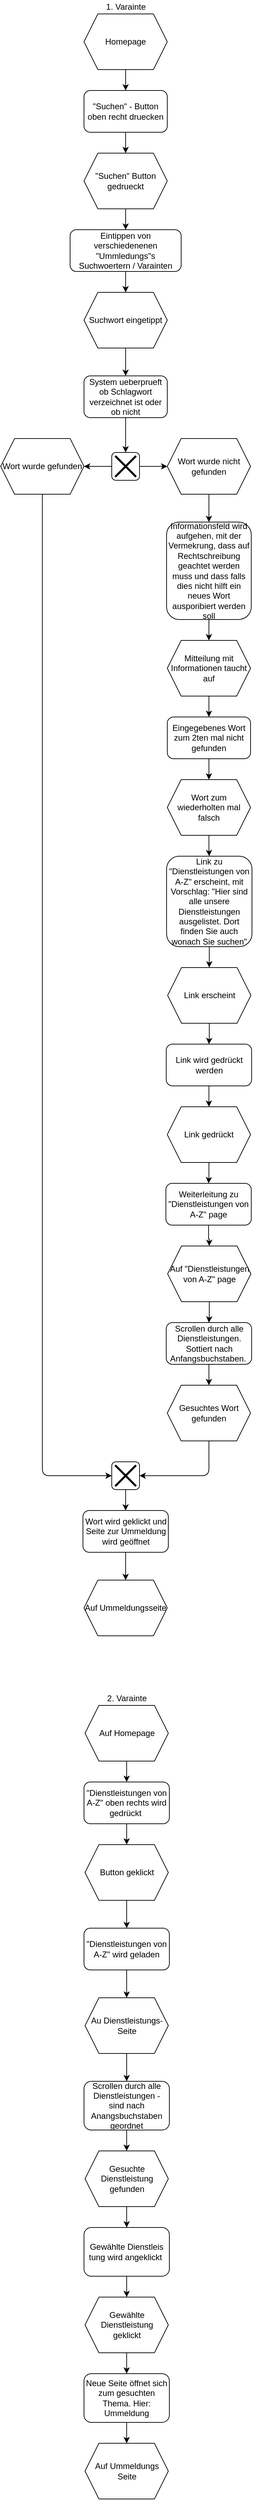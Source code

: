<mxfile version="14.4.3" type="device"><diagram id="G_YZDKNzbRL_dlw0LyYw" name="Seite-1"><mxGraphModel dx="1586" dy="936" grid="1" gridSize="10" guides="1" tooltips="1" connect="1" arrows="1" fold="1" page="1" pageScale="1" pageWidth="827" pageHeight="1169" math="0" shadow="0"><root><mxCell id="0"/><mxCell id="1" parent="0"/><mxCell id="aVModqkjIhdXBAJHc78Y-1" value="1. Varainte" style="text;html=1;align=center;verticalAlign=middle;resizable=0;points=[];autosize=1;" vertex="1" parent="1"><mxGeometry x="343" y="60" width="70" height="20" as="geometry"/></mxCell><mxCell id="aVModqkjIhdXBAJHc78Y-21" value="" style="edgeStyle=orthogonalEdgeStyle;rounded=0;orthogonalLoop=1;jettySize=auto;html=1;" edge="1" parent="1" source="aVModqkjIhdXBAJHc78Y-2" target="aVModqkjIhdXBAJHc78Y-3"><mxGeometry relative="1" as="geometry"/></mxCell><mxCell id="aVModqkjIhdXBAJHc78Y-2" value="Homepage" style="shape=hexagon;perimeter=hexagonPerimeter2;whiteSpace=wrap;html=1;fixedSize=1;" vertex="1" parent="1"><mxGeometry x="318" y="80" width="120" height="80" as="geometry"/></mxCell><mxCell id="aVModqkjIhdXBAJHc78Y-22" value="" style="edgeStyle=orthogonalEdgeStyle;rounded=0;orthogonalLoop=1;jettySize=auto;html=1;" edge="1" parent="1" source="aVModqkjIhdXBAJHc78Y-3" target="aVModqkjIhdXBAJHc78Y-4"><mxGeometry relative="1" as="geometry"/></mxCell><mxCell id="aVModqkjIhdXBAJHc78Y-3" value="&quot;Suchen&quot; - Button oben recht druecken" style="rounded=1;whiteSpace=wrap;html=1;" vertex="1" parent="1"><mxGeometry x="318" y="190" width="120" height="60" as="geometry"/></mxCell><mxCell id="aVModqkjIhdXBAJHc78Y-23" value="" style="edgeStyle=orthogonalEdgeStyle;rounded=0;orthogonalLoop=1;jettySize=auto;html=1;" edge="1" parent="1" source="aVModqkjIhdXBAJHc78Y-4" target="aVModqkjIhdXBAJHc78Y-5"><mxGeometry relative="1" as="geometry"/></mxCell><mxCell id="aVModqkjIhdXBAJHc78Y-4" value="&quot;Suchen&quot; Button gedrueckt" style="shape=hexagon;perimeter=hexagonPerimeter2;whiteSpace=wrap;html=1;fixedSize=1;" vertex="1" parent="1"><mxGeometry x="318" y="280" width="120" height="80" as="geometry"/></mxCell><mxCell id="aVModqkjIhdXBAJHc78Y-24" value="" style="edgeStyle=orthogonalEdgeStyle;rounded=0;orthogonalLoop=1;jettySize=auto;html=1;" edge="1" parent="1" source="aVModqkjIhdXBAJHc78Y-5" target="aVModqkjIhdXBAJHc78Y-6"><mxGeometry relative="1" as="geometry"/></mxCell><mxCell id="aVModqkjIhdXBAJHc78Y-5" value="Eintippen von verschiedenenen &quot;Ummledungs&quot;s Suchwoertern / Varainten" style="rounded=1;whiteSpace=wrap;html=1;" vertex="1" parent="1"><mxGeometry x="298" y="390" width="160" height="60" as="geometry"/></mxCell><mxCell id="aVModqkjIhdXBAJHc78Y-26" value="" style="edgeStyle=orthogonalEdgeStyle;rounded=0;orthogonalLoop=1;jettySize=auto;html=1;" edge="1" parent="1" source="aVModqkjIhdXBAJHc78Y-6" target="aVModqkjIhdXBAJHc78Y-10"><mxGeometry relative="1" as="geometry"/></mxCell><mxCell id="aVModqkjIhdXBAJHc78Y-6" value="Suchwort eingetippt" style="shape=hexagon;perimeter=hexagonPerimeter2;whiteSpace=wrap;html=1;fixedSize=1;" vertex="1" parent="1"><mxGeometry x="318" y="480" width="120" height="80" as="geometry"/></mxCell><mxCell id="aVModqkjIhdXBAJHc78Y-18" value="" style="edgeStyle=orthogonalEdgeStyle;rounded=0;orthogonalLoop=1;jettySize=auto;html=1;" edge="1" parent="1" source="aVModqkjIhdXBAJHc78Y-8" target="aVModqkjIhdXBAJHc78Y-9"><mxGeometry relative="1" as="geometry"/></mxCell><mxCell id="aVModqkjIhdXBAJHc78Y-8" value="Wort wurde nicht gefunden" style="shape=hexagon;perimeter=hexagonPerimeter2;whiteSpace=wrap;html=1;fixedSize=1;" vertex="1" parent="1"><mxGeometry x="438" y="690" width="120" height="80" as="geometry"/></mxCell><mxCell id="aVModqkjIhdXBAJHc78Y-29" value="" style="edgeStyle=orthogonalEdgeStyle;rounded=0;orthogonalLoop=1;jettySize=auto;html=1;" edge="1" parent="1" source="aVModqkjIhdXBAJHc78Y-9" target="aVModqkjIhdXBAJHc78Y-28"><mxGeometry relative="1" as="geometry"/></mxCell><mxCell id="aVModqkjIhdXBAJHc78Y-9" value="Informationsfeld wird aufgehen, mit der Vermekrung, dass auf Rechtschreibung geachtet werden muss und dass falls dies nicht hilft ein neues Wort ausporibiert werden soll" style="rounded=1;whiteSpace=wrap;html=1;" vertex="1" parent="1"><mxGeometry x="437" y="810" width="122" height="140" as="geometry"/></mxCell><mxCell id="aVModqkjIhdXBAJHc78Y-27" value="" style="edgeStyle=orthogonalEdgeStyle;rounded=0;orthogonalLoop=1;jettySize=auto;html=1;entryX=0.5;entryY=0;entryDx=0;entryDy=0;" edge="1" parent="1" source="aVModqkjIhdXBAJHc78Y-10" target="aVModqkjIhdXBAJHc78Y-13"><mxGeometry relative="1" as="geometry"/></mxCell><mxCell id="aVModqkjIhdXBAJHc78Y-10" value="System ueberprueft ob Schlagwort verzeichnet ist oder ob nicht" style="rounded=1;whiteSpace=wrap;html=1;" vertex="1" parent="1"><mxGeometry x="318" y="600" width="120" height="60" as="geometry"/></mxCell><mxCell id="aVModqkjIhdXBAJHc78Y-11" value="Wort wurde gefunden" style="shape=hexagon;perimeter=hexagonPerimeter2;whiteSpace=wrap;html=1;fixedSize=1;" vertex="1" parent="1"><mxGeometry x="198" y="690" width="120" height="80" as="geometry"/></mxCell><mxCell id="aVModqkjIhdXBAJHc78Y-13" value="" style="rounded=1;whiteSpace=wrap;html=1;" vertex="1" parent="1"><mxGeometry x="358" y="710" width="40" height="40" as="geometry"/></mxCell><mxCell id="aVModqkjIhdXBAJHc78Y-15" value="" style="edgeStyle=orthogonalEdgeStyle;rounded=0;orthogonalLoop=1;jettySize=auto;html=1;exitX=0;exitY=0.5;exitDx=0;exitDy=0;" edge="1" parent="1" source="aVModqkjIhdXBAJHc78Y-13"><mxGeometry relative="1" as="geometry"><mxPoint x="350" y="730" as="sourcePoint"/><mxPoint x="318" y="730" as="targetPoint"/></mxGeometry></mxCell><mxCell id="aVModqkjIhdXBAJHc78Y-16" value="" style="edgeStyle=orthogonalEdgeStyle;rounded=0;orthogonalLoop=1;jettySize=auto;html=1;exitX=1;exitY=0.5;exitDx=0;exitDy=0;" edge="1" parent="1" source="aVModqkjIhdXBAJHc78Y-13"><mxGeometry relative="1" as="geometry"><mxPoint x="400" y="730" as="sourcePoint"/><mxPoint x="438" y="730" as="targetPoint"/></mxGeometry></mxCell><mxCell id="aVModqkjIhdXBAJHc78Y-14" value="" style="shape=umlDestroy;whiteSpace=wrap;html=1;strokeWidth=3;rounded=1;" vertex="1" parent="1"><mxGeometry x="363" y="715" width="30" height="30" as="geometry"/></mxCell><mxCell id="aVModqkjIhdXBAJHc78Y-31" value="" style="edgeStyle=orthogonalEdgeStyle;rounded=0;orthogonalLoop=1;jettySize=auto;html=1;" edge="1" parent="1" source="aVModqkjIhdXBAJHc78Y-28" target="aVModqkjIhdXBAJHc78Y-30"><mxGeometry relative="1" as="geometry"/></mxCell><mxCell id="aVModqkjIhdXBAJHc78Y-28" value="Mitteilung mit Informationen taucht auf" style="shape=hexagon;perimeter=hexagonPerimeter2;whiteSpace=wrap;html=1;fixedSize=1;" vertex="1" parent="1"><mxGeometry x="438" y="980" width="120" height="80" as="geometry"/></mxCell><mxCell id="aVModqkjIhdXBAJHc78Y-33" value="" style="edgeStyle=orthogonalEdgeStyle;rounded=0;orthogonalLoop=1;jettySize=auto;html=1;" edge="1" parent="1" source="aVModqkjIhdXBAJHc78Y-30" target="aVModqkjIhdXBAJHc78Y-32"><mxGeometry relative="1" as="geometry"/></mxCell><mxCell id="aVModqkjIhdXBAJHc78Y-30" value="Eingegebenes Wort zum 2ten mal nicht gefunden" style="rounded=1;whiteSpace=wrap;html=1;" vertex="1" parent="1"><mxGeometry x="438" y="1090" width="120" height="60" as="geometry"/></mxCell><mxCell id="aVModqkjIhdXBAJHc78Y-35" value="" style="edgeStyle=orthogonalEdgeStyle;rounded=0;orthogonalLoop=1;jettySize=auto;html=1;" edge="1" parent="1" source="aVModqkjIhdXBAJHc78Y-32" target="aVModqkjIhdXBAJHc78Y-34"><mxGeometry relative="1" as="geometry"/></mxCell><mxCell id="aVModqkjIhdXBAJHc78Y-32" value="Wort zum wiederholten mal falsch" style="shape=hexagon;perimeter=hexagonPerimeter2;whiteSpace=wrap;html=1;fixedSize=1;" vertex="1" parent="1"><mxGeometry x="438" y="1180" width="120" height="80" as="geometry"/></mxCell><mxCell id="aVModqkjIhdXBAJHc78Y-38" value="" style="edgeStyle=orthogonalEdgeStyle;rounded=0;orthogonalLoop=1;jettySize=auto;html=1;" edge="1" parent="1" source="aVModqkjIhdXBAJHc78Y-34" target="aVModqkjIhdXBAJHc78Y-36"><mxGeometry relative="1" as="geometry"/></mxCell><mxCell id="aVModqkjIhdXBAJHc78Y-34" value="Link zu &quot;Dienstleistungen von A-Z&quot; erscheint, mit Vorschlag: &quot;Hier sind alle unsere Dienstleistungen ausgelistet. Dort finden Sie auch wonach Sie suchen&quot;" style="rounded=1;whiteSpace=wrap;html=1;" vertex="1" parent="1"><mxGeometry x="437" y="1290" width="123" height="130" as="geometry"/></mxCell><mxCell id="aVModqkjIhdXBAJHc78Y-39" value="" style="edgeStyle=orthogonalEdgeStyle;rounded=0;orthogonalLoop=1;jettySize=auto;html=1;" edge="1" parent="1" source="aVModqkjIhdXBAJHc78Y-36" target="aVModqkjIhdXBAJHc78Y-37"><mxGeometry relative="1" as="geometry"/></mxCell><mxCell id="aVModqkjIhdXBAJHc78Y-36" value="Link erscheint" style="shape=hexagon;perimeter=hexagonPerimeter2;whiteSpace=wrap;html=1;fixedSize=1;" vertex="1" parent="1"><mxGeometry x="438.5" y="1450" width="120" height="80" as="geometry"/></mxCell><mxCell id="aVModqkjIhdXBAJHc78Y-41" value="" style="edgeStyle=orthogonalEdgeStyle;rounded=0;orthogonalLoop=1;jettySize=auto;html=1;" edge="1" parent="1" source="aVModqkjIhdXBAJHc78Y-37" target="aVModqkjIhdXBAJHc78Y-40"><mxGeometry relative="1" as="geometry"/></mxCell><mxCell id="aVModqkjIhdXBAJHc78Y-37" value="Link wird gedrückt werden" style="rounded=1;whiteSpace=wrap;html=1;" vertex="1" parent="1"><mxGeometry x="436.5" y="1560" width="123" height="60" as="geometry"/></mxCell><mxCell id="aVModqkjIhdXBAJHc78Y-43" value="" style="edgeStyle=orthogonalEdgeStyle;rounded=0;orthogonalLoop=1;jettySize=auto;html=1;" edge="1" parent="1" source="aVModqkjIhdXBAJHc78Y-40" target="aVModqkjIhdXBAJHc78Y-42"><mxGeometry relative="1" as="geometry"/></mxCell><mxCell id="aVModqkjIhdXBAJHc78Y-40" value="Link gedrückt" style="shape=hexagon;perimeter=hexagonPerimeter2;whiteSpace=wrap;html=1;fixedSize=1;" vertex="1" parent="1"><mxGeometry x="438" y="1650" width="120" height="80" as="geometry"/></mxCell><mxCell id="aVModqkjIhdXBAJHc78Y-45" value="" style="edgeStyle=orthogonalEdgeStyle;rounded=0;orthogonalLoop=1;jettySize=auto;html=1;" edge="1" parent="1" source="aVModqkjIhdXBAJHc78Y-42" target="aVModqkjIhdXBAJHc78Y-44"><mxGeometry relative="1" as="geometry"/></mxCell><mxCell id="aVModqkjIhdXBAJHc78Y-42" value="Weiterleitung zu &quot;Dienstleistungen von A-Z&quot; page" style="rounded=1;whiteSpace=wrap;html=1;" vertex="1" parent="1"><mxGeometry x="436" y="1760" width="123" height="60" as="geometry"/></mxCell><mxCell id="aVModqkjIhdXBAJHc78Y-48" value="" style="edgeStyle=orthogonalEdgeStyle;rounded=0;orthogonalLoop=1;jettySize=auto;html=1;" edge="1" parent="1" source="aVModqkjIhdXBAJHc78Y-44" target="aVModqkjIhdXBAJHc78Y-46"><mxGeometry relative="1" as="geometry"/></mxCell><mxCell id="aVModqkjIhdXBAJHc78Y-44" value="Auf &quot;Dienstleistungen von A-Z&quot; page" style="shape=hexagon;perimeter=hexagonPerimeter2;whiteSpace=wrap;html=1;fixedSize=1;" vertex="1" parent="1"><mxGeometry x="438.5" y="1850" width="120" height="80" as="geometry"/></mxCell><mxCell id="aVModqkjIhdXBAJHc78Y-49" value="" style="edgeStyle=orthogonalEdgeStyle;rounded=0;orthogonalLoop=1;jettySize=auto;html=1;" edge="1" parent="1" source="aVModqkjIhdXBAJHc78Y-46" target="aVModqkjIhdXBAJHc78Y-47"><mxGeometry relative="1" as="geometry"/></mxCell><mxCell id="aVModqkjIhdXBAJHc78Y-46" value="Scrollen durch alle Dienstleistungen. Sottiert nach Anfangsbuchstaben.&amp;nbsp;" style="rounded=1;whiteSpace=wrap;html=1;" vertex="1" parent="1"><mxGeometry x="436.5" y="1960" width="123" height="60" as="geometry"/></mxCell><mxCell id="aVModqkjIhdXBAJHc78Y-47" value="Gesuchtes Wort gefunden" style="shape=hexagon;perimeter=hexagonPerimeter2;whiteSpace=wrap;html=1;fixedSize=1;" vertex="1" parent="1"><mxGeometry x="438" y="2050" width="120" height="80" as="geometry"/></mxCell><mxCell id="aVModqkjIhdXBAJHc78Y-57" value="" style="edgeStyle=orthogonalEdgeStyle;rounded=0;orthogonalLoop=1;jettySize=auto;html=1;" edge="1" parent="1" source="aVModqkjIhdXBAJHc78Y-50" target="aVModqkjIhdXBAJHc78Y-55"><mxGeometry relative="1" as="geometry"/></mxCell><mxCell id="aVModqkjIhdXBAJHc78Y-50" value="" style="rounded=1;whiteSpace=wrap;html=1;" vertex="1" parent="1"><mxGeometry x="358" y="2160" width="40" height="40" as="geometry"/></mxCell><mxCell id="aVModqkjIhdXBAJHc78Y-51" value="" style="shape=umlDestroy;whiteSpace=wrap;html=1;strokeWidth=3;rounded=1;" vertex="1" parent="1"><mxGeometry x="363" y="2165" width="30" height="30" as="geometry"/></mxCell><mxCell id="aVModqkjIhdXBAJHc78Y-52" value="" style="endArrow=classic;html=1;exitX=0.5;exitY=1;exitDx=0;exitDy=0;entryX=1;entryY=0.5;entryDx=0;entryDy=0;" edge="1" parent="1" source="aVModqkjIhdXBAJHc78Y-47" target="aVModqkjIhdXBAJHc78Y-50"><mxGeometry width="50" height="50" relative="1" as="geometry"><mxPoint x="470" y="2050" as="sourcePoint"/><mxPoint x="520" y="2000" as="targetPoint"/><Array as="points"><mxPoint x="498" y="2180"/></Array></mxGeometry></mxCell><mxCell id="aVModqkjIhdXBAJHc78Y-53" value="" style="endArrow=classic;html=1;exitX=0.5;exitY=1;exitDx=0;exitDy=0;entryX=0;entryY=0.5;entryDx=0;entryDy=0;" edge="1" parent="1" source="aVModqkjIhdXBAJHc78Y-11" target="aVModqkjIhdXBAJHc78Y-50"><mxGeometry width="50" height="50" relative="1" as="geometry"><mxPoint x="258" y="870" as="sourcePoint"/><mxPoint x="350" y="2210" as="targetPoint"/><Array as="points"><mxPoint x="258" y="2180"/></Array></mxGeometry></mxCell><mxCell id="aVModqkjIhdXBAJHc78Y-58" value="" style="edgeStyle=orthogonalEdgeStyle;rounded=0;orthogonalLoop=1;jettySize=auto;html=1;" edge="1" parent="1" source="aVModqkjIhdXBAJHc78Y-55" target="aVModqkjIhdXBAJHc78Y-56"><mxGeometry relative="1" as="geometry"/></mxCell><mxCell id="aVModqkjIhdXBAJHc78Y-55" value="Wort wird geklickt und Seite zur Ummeldung wird geöffnet" style="rounded=1;whiteSpace=wrap;html=1;" vertex="1" parent="1"><mxGeometry x="316.5" y="2230" width="123" height="60" as="geometry"/></mxCell><mxCell id="aVModqkjIhdXBAJHc78Y-56" value="Auf Ummeldungsseite" style="shape=hexagon;perimeter=hexagonPerimeter2;whiteSpace=wrap;html=1;fixedSize=1;" vertex="1" parent="1"><mxGeometry x="318" y="2330" width="120" height="80" as="geometry"/></mxCell><mxCell id="aVModqkjIhdXBAJHc78Y-63" value="" style="edgeStyle=orthogonalEdgeStyle;rounded=0;orthogonalLoop=1;jettySize=auto;html=1;" edge="1" parent="1" source="aVModqkjIhdXBAJHc78Y-59" target="aVModqkjIhdXBAJHc78Y-61"><mxGeometry relative="1" as="geometry"/></mxCell><mxCell id="aVModqkjIhdXBAJHc78Y-59" value="Auf Homepage" style="shape=hexagon;perimeter=hexagonPerimeter2;whiteSpace=wrap;html=1;fixedSize=1;" vertex="1" parent="1"><mxGeometry x="319.5" y="2510" width="120" height="80" as="geometry"/></mxCell><mxCell id="aVModqkjIhdXBAJHc78Y-60" value="2. Varainte" style="text;html=1;strokeColor=none;fillColor=none;align=center;verticalAlign=middle;whiteSpace=wrap;rounded=0;" vertex="1" parent="1"><mxGeometry x="349.5" y="2490" width="60" height="20" as="geometry"/></mxCell><mxCell id="aVModqkjIhdXBAJHc78Y-64" value="" style="edgeStyle=orthogonalEdgeStyle;rounded=0;orthogonalLoop=1;jettySize=auto;html=1;" edge="1" parent="1" source="aVModqkjIhdXBAJHc78Y-61" target="aVModqkjIhdXBAJHc78Y-62"><mxGeometry relative="1" as="geometry"/></mxCell><mxCell id="aVModqkjIhdXBAJHc78Y-61" value="&quot;Dienstleistungen von A-Z&quot; oben rechts wird gedrückt&amp;nbsp;" style="rounded=1;whiteSpace=wrap;html=1;" vertex="1" parent="1"><mxGeometry x="318" y="2620" width="123" height="60" as="geometry"/></mxCell><mxCell id="aVModqkjIhdXBAJHc78Y-69" value="" style="edgeStyle=orthogonalEdgeStyle;rounded=0;orthogonalLoop=1;jettySize=auto;html=1;" edge="1" parent="1" source="aVModqkjIhdXBAJHc78Y-62" target="aVModqkjIhdXBAJHc78Y-65"><mxGeometry relative="1" as="geometry"/></mxCell><mxCell id="aVModqkjIhdXBAJHc78Y-62" value="Button geklickt" style="shape=hexagon;perimeter=hexagonPerimeter2;whiteSpace=wrap;html=1;fixedSize=1;" vertex="1" parent="1"><mxGeometry x="319.5" y="2710" width="120" height="80" as="geometry"/></mxCell><mxCell id="aVModqkjIhdXBAJHc78Y-70" value="" style="edgeStyle=orthogonalEdgeStyle;rounded=0;orthogonalLoop=1;jettySize=auto;html=1;" edge="1" parent="1" source="aVModqkjIhdXBAJHc78Y-65" target="aVModqkjIhdXBAJHc78Y-66"><mxGeometry relative="1" as="geometry"/></mxCell><mxCell id="aVModqkjIhdXBAJHc78Y-65" value="&quot;Dienstleistungen von A-Z&quot; wird geladen" style="rounded=1;whiteSpace=wrap;html=1;" vertex="1" parent="1"><mxGeometry x="318" y="2830" width="123" height="60" as="geometry"/></mxCell><mxCell id="aVModqkjIhdXBAJHc78Y-71" value="" style="edgeStyle=orthogonalEdgeStyle;rounded=0;orthogonalLoop=1;jettySize=auto;html=1;" edge="1" parent="1" source="aVModqkjIhdXBAJHc78Y-66" target="aVModqkjIhdXBAJHc78Y-67"><mxGeometry relative="1" as="geometry"/></mxCell><mxCell id="aVModqkjIhdXBAJHc78Y-66" value="Au Dienstleistungs-Seite" style="shape=hexagon;perimeter=hexagonPerimeter2;whiteSpace=wrap;html=1;fixedSize=1;" vertex="1" parent="1"><mxGeometry x="319.5" y="2930" width="120" height="80" as="geometry"/></mxCell><mxCell id="aVModqkjIhdXBAJHc78Y-72" value="" style="edgeStyle=orthogonalEdgeStyle;rounded=0;orthogonalLoop=1;jettySize=auto;html=1;" edge="1" parent="1" source="aVModqkjIhdXBAJHc78Y-67" target="aVModqkjIhdXBAJHc78Y-68"><mxGeometry relative="1" as="geometry"/></mxCell><mxCell id="aVModqkjIhdXBAJHc78Y-67" value="Scrollen durch alle Dienstleistungen - sind nach Anangsbuchstaben geordnet" style="rounded=1;whiteSpace=wrap;html=1;" vertex="1" parent="1"><mxGeometry x="318" y="3050" width="123" height="70" as="geometry"/></mxCell><mxCell id="aVModqkjIhdXBAJHc78Y-74" value="" style="edgeStyle=orthogonalEdgeStyle;rounded=0;orthogonalLoop=1;jettySize=auto;html=1;" edge="1" parent="1" source="aVModqkjIhdXBAJHc78Y-68" target="aVModqkjIhdXBAJHc78Y-73"><mxGeometry relative="1" as="geometry"/></mxCell><mxCell id="aVModqkjIhdXBAJHc78Y-68" value="Gesuchte Dienstleistung gefunden" style="shape=hexagon;perimeter=hexagonPerimeter2;whiteSpace=wrap;html=1;fixedSize=1;" vertex="1" parent="1"><mxGeometry x="319.5" y="3150" width="120" height="80" as="geometry"/></mxCell><mxCell id="aVModqkjIhdXBAJHc78Y-76" value="" style="edgeStyle=orthogonalEdgeStyle;rounded=0;orthogonalLoop=1;jettySize=auto;html=1;" edge="1" parent="1" source="aVModqkjIhdXBAJHc78Y-73" target="aVModqkjIhdXBAJHc78Y-75"><mxGeometry relative="1" as="geometry"/></mxCell><mxCell id="aVModqkjIhdXBAJHc78Y-73" value="Gewählte Dienstleis&lt;span style=&quot;color: rgba(0 , 0 , 0 , 0) ; font-family: monospace ; font-size: 0px&quot;&gt;%3CmxGraphModel%3E%3Croot%3E%3CmxCell%20id%3D%220%22%2F%3E%3CmxCell%20id%3D%221%22%20parent%3D%220%22%2F%3E%3CmxCell%20id%3D%222%22%20value%3D%22Gesuchte%20Dienstleistung%20gefunden%22%20style%3D%22shape%3Dhexagon%3Bperimeter%3DhexagonPerimeter2%3BwhiteSpace%3Dwrap%3Bhtml%3D1%3BfixedSize%3D1%3B%22%20vertex%3D%221%22%20parent%3D%221%22%3E%3CmxGeometry%20x%3D%22319.5%22%20y%3D%223150%22%20width%3D%22120%22%20height%3D%2280%22%20as%3D%22geometry%22%2F%3E%3C%2FmxCell%3E%3C%2Froot%3E%3C%2FmxGraphModel%3E&lt;/span&gt;&lt;span style=&quot;color: rgba(0 , 0 , 0 , 0) ; font-family: monospace ; font-size: 0px&quot;&gt;%3CmxGraphModel%3E%3Croot%3E%3CmxCell%20id%3D%220%22%2F%3E%3CmxCell%20id%3D%221%22%20parent%3D%220%22%2F%3E%3CmxCell%20id%3D%222%22%20value%3D%22Gesuchte%20Dienstleistung%20gefunden%22%20style%3D%22shape%3Dhexagon%3Bperimeter%3DhexagonPerimeter2%3BwhiteSpace%3Dwrap%3Bhtml%3D1%3BfixedSize%3D1%3B%22%20vertex%3D%221%22%20parent%3D%221%22%3E%3CmxGeometry%20x%3D%22319.5%22%20y%3D%223150%22%20width%3D%22120%22%20height%3D%2280%22%20as%3D%22geometry%22%2F%3E%3C%2FmxCell%3E%3C%2Froot%3E%3C%2FmxGraphModel%3E&lt;/span&gt;&lt;br&gt;tung wird angeklickt&amp;nbsp;" style="rounded=1;whiteSpace=wrap;html=1;" vertex="1" parent="1"><mxGeometry x="318" y="3260" width="123" height="70" as="geometry"/></mxCell><mxCell id="aVModqkjIhdXBAJHc78Y-78" value="" style="edgeStyle=orthogonalEdgeStyle;rounded=0;orthogonalLoop=1;jettySize=auto;html=1;" edge="1" parent="1" source="aVModqkjIhdXBAJHc78Y-75" target="aVModqkjIhdXBAJHc78Y-77"><mxGeometry relative="1" as="geometry"/></mxCell><mxCell id="aVModqkjIhdXBAJHc78Y-75" value="Gewählte Dienstleistung geklickt" style="shape=hexagon;perimeter=hexagonPerimeter2;whiteSpace=wrap;html=1;fixedSize=1;" vertex="1" parent="1"><mxGeometry x="319.5" y="3360" width="120" height="80" as="geometry"/></mxCell><mxCell id="aVModqkjIhdXBAJHc78Y-80" value="" style="edgeStyle=orthogonalEdgeStyle;rounded=0;orthogonalLoop=1;jettySize=auto;html=1;" edge="1" parent="1" source="aVModqkjIhdXBAJHc78Y-77" target="aVModqkjIhdXBAJHc78Y-79"><mxGeometry relative="1" as="geometry"/></mxCell><mxCell id="aVModqkjIhdXBAJHc78Y-77" value="Neue Seite öffnet sich zum gesuchten Thema. Hier: Ummeldung" style="rounded=1;whiteSpace=wrap;html=1;" vertex="1" parent="1"><mxGeometry x="318" y="3470" width="123" height="70" as="geometry"/></mxCell><mxCell id="aVModqkjIhdXBAJHc78Y-79" value="Auf Ummeldungs Seite" style="shape=hexagon;perimeter=hexagonPerimeter2;whiteSpace=wrap;html=1;fixedSize=1;" vertex="1" parent="1"><mxGeometry x="319.5" y="3570" width="120" height="80" as="geometry"/></mxCell></root></mxGraphModel></diagram></mxfile>